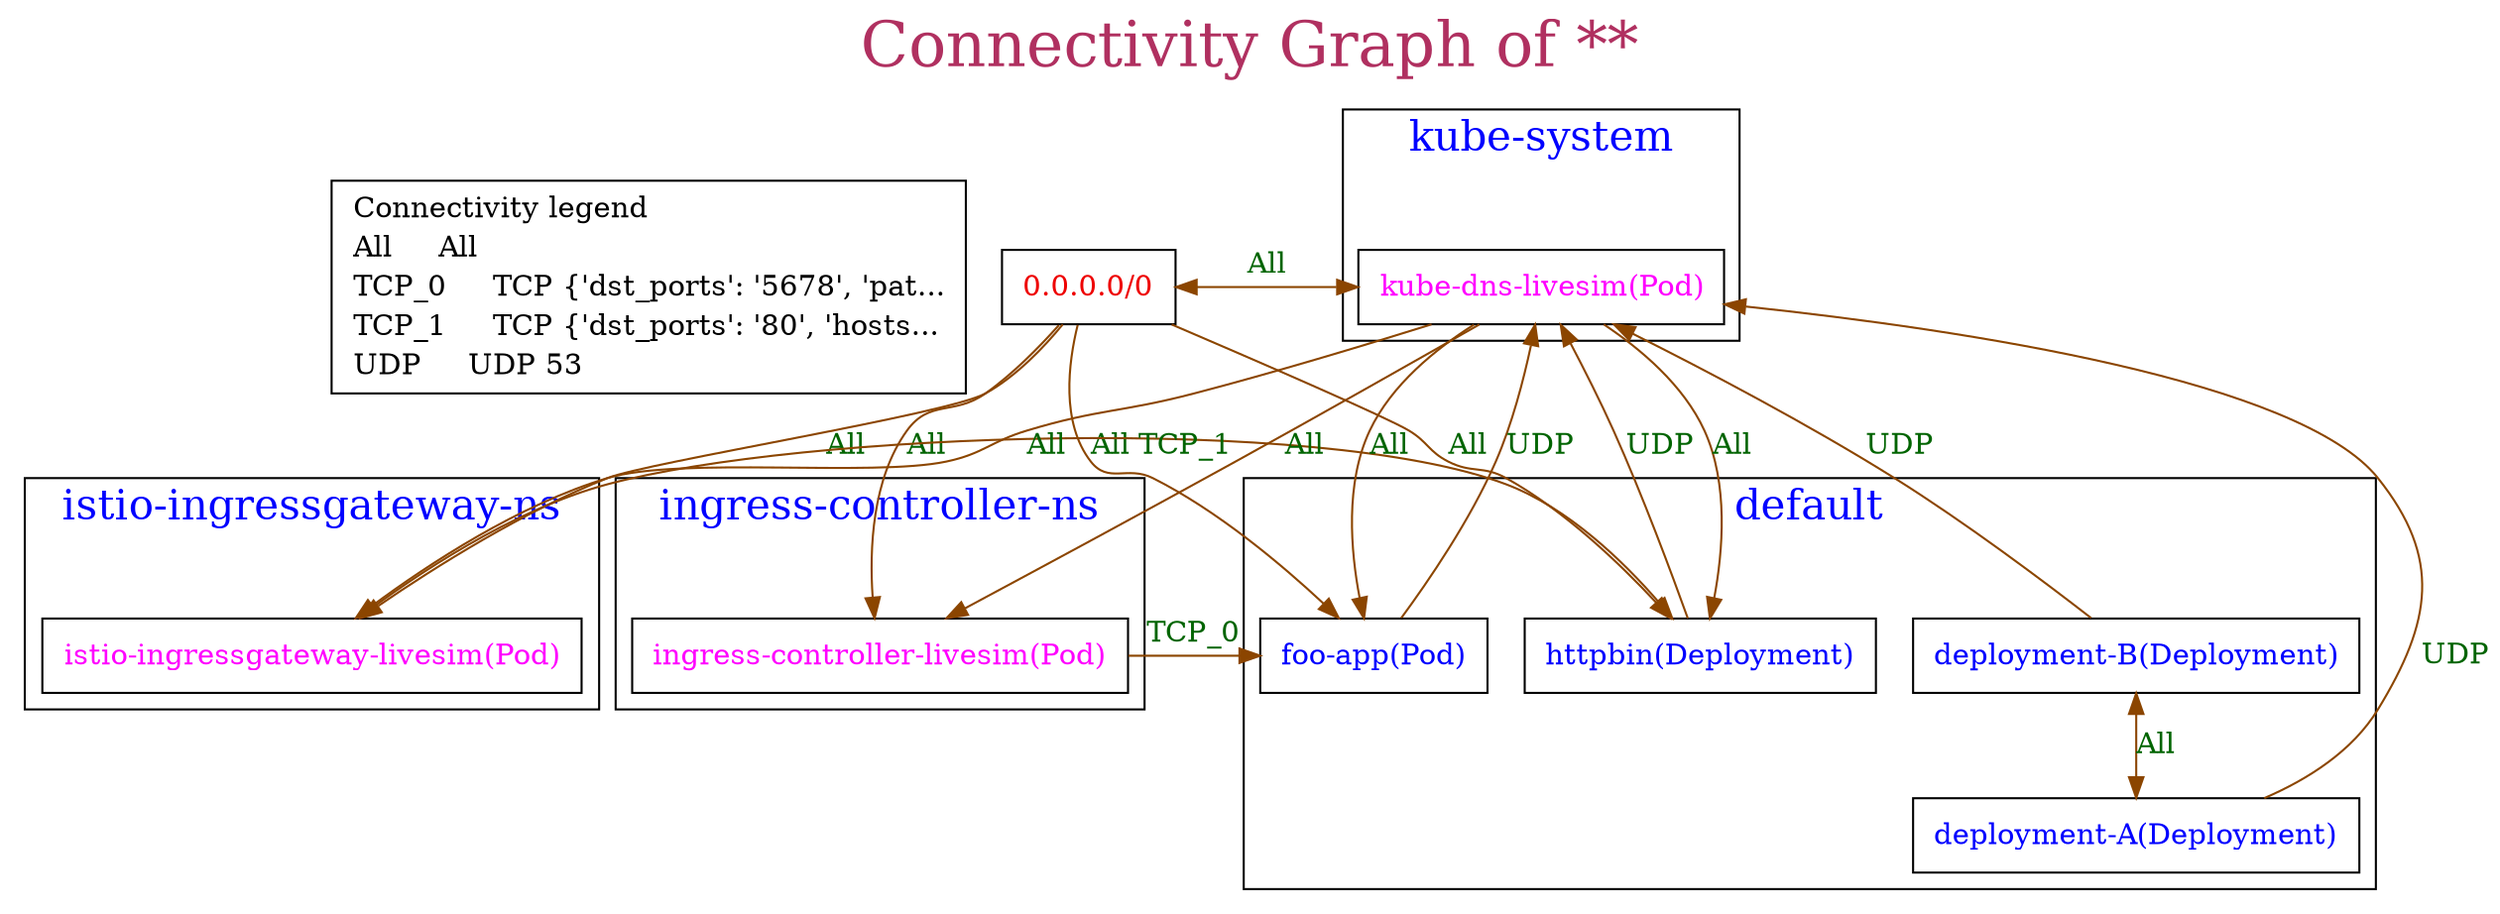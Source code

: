 // The Connectivity Graph of **
digraph {
	label="Connectivity Graph of **"	labelloc = "t"
	fontsize=30
	fontcolor=maroon
	dict_box [label=<<table border="0" cellspacing="0"><tr><td  align="text">Connectivity legend<br align="left" /></td></tr><tr><td align="text" tooltip="All" href="bogus">All     All<br align="left" /></td></tr><tr><td align="text" tooltip="TCP {'dst_ports': '5678', 'paths': '/foo(/*)?'}" href="bogus">TCP_0     TCP {'dst_ports': '5678', 'pat...<br align="left" /></td></tr><tr><td align="text" tooltip="TCP {'dst_ports': '80', 'hosts': 'httpbin.example.com', 'paths': '(/status(/*)?)|(/delay(/*)?)'}" href="bogus">TCP_1     TCP {'dst_ports': '80', 'hosts...<br align="left" /></td></tr><tr><td align="text" tooltip="UDP 53" href="bogus">UDP     UDP 53<br align="left" /></td></tr></table>> shape=box]
	"0.0.0.0/0" [label=<<table border="0" cellspacing="0"><tr><td>0.0.0.0/0</td></tr></table>> shape=box fontcolor=red2]
subgraph cluster_default_namespace{
	label="default"
	fontsize=20
	fontcolor=blue
	"default/deployment-A(Deployment)" [label=<<table border="0" cellspacing="0"><tr><td>deployment-A(Deployment)</td></tr></table>> shape=box fontcolor=blue]
	"default/deployment-B(Deployment)" [label=<<table border="0" cellspacing="0"><tr><td>deployment-B(Deployment)</td></tr></table>> shape=box fontcolor=blue]
	"default/foo-app(Pod)" [label=<<table border="0" cellspacing="0"><tr><td>foo-app(Pod)</td></tr></table>> shape=box fontcolor=blue]
	"default/httpbin(Deployment)" [label=<<table border="0" cellspacing="0"><tr><td>httpbin(Deployment)</td></tr></table>> shape=box fontcolor=blue]
}
subgraph cluster_ingress_controller_ns_namespace{
	label="ingress-controller-ns"
	fontsize=20
	fontcolor=blue
	"ingress-controller-ns/ingress-controller-livesim(Pod)" [label=<<table border="0" cellspacing="0"><tr><td>ingress-controller-livesim(Pod)</td></tr></table>> shape=box fontcolor=magenta]
}
subgraph cluster_istio_ingressgateway_ns_namespace{
	label="istio-ingressgateway-ns"
	fontsize=20
	fontcolor=blue
	"istio-ingressgateway-ns/istio-ingressgateway-livesim(Pod)" [label=<<table border="0" cellspacing="0"><tr><td>istio-ingressgateway-livesim(Pod)</td></tr></table>> shape=box fontcolor=magenta]
}
subgraph cluster_kube_system_namespace{
	label="kube-system"
	fontsize=20
	fontcolor=blue
	"kube-system/kube-dns-livesim(Pod)" [label=<<table border="0" cellspacing="0"><tr><td>kube-dns-livesim(Pod)</td></tr></table>> shape=box fontcolor=magenta]
}
	"0.0.0.0/0" -> "default/foo-app(Pod)"[label="All" color=darkorange4 fontcolor=darkgreen dir=both arrowhead=normal arrowtail=none]
	"0.0.0.0/0" -> "default/httpbin(Deployment)"[label="All" color=darkorange4 fontcolor=darkgreen dir=both arrowhead=normal arrowtail=none]
	"0.0.0.0/0" -> "ingress-controller-ns/ingress-controller-livesim(Pod)"[label="All" color=darkorange4 fontcolor=darkgreen dir=both arrowhead=normal arrowtail=none]
	"0.0.0.0/0" -> "istio-ingressgateway-ns/istio-ingressgateway-livesim(Pod)"[label="All" color=darkorange4 fontcolor=darkgreen dir=both arrowhead=normal arrowtail=none]
	"default/deployment-A(Deployment)" -> "kube-system/kube-dns-livesim(Pod)"[label="UDP" color=darkorange4 fontcolor=darkgreen dir=both arrowhead=normal arrowtail=none]
	"default/deployment-B(Deployment)" -> "default/deployment-A(Deployment)"[label="All" color=darkorange4 fontcolor=darkgreen dir=both arrowhead=normal arrowtail=normal]
	"default/deployment-B(Deployment)" -> "kube-system/kube-dns-livesim(Pod)"[label="UDP" color=darkorange4 fontcolor=darkgreen dir=both arrowhead=normal arrowtail=none]
	"default/foo-app(Pod)" -> "kube-system/kube-dns-livesim(Pod)"[label="UDP" color=darkorange4 fontcolor=darkgreen dir=both arrowhead=normal arrowtail=none]
	"default/httpbin(Deployment)" -> "kube-system/kube-dns-livesim(Pod)"[label="UDP" color=darkorange4 fontcolor=darkgreen dir=both arrowhead=normal arrowtail=none]
	"ingress-controller-ns/ingress-controller-livesim(Pod)" -> "default/foo-app(Pod)"[label="TCP_0" color=darkorange4 fontcolor=darkgreen dir=both arrowhead=normal arrowtail=none]
	"istio-ingressgateway-ns/istio-ingressgateway-livesim(Pod)" -> "default/httpbin(Deployment)"[label="TCP_1" color=darkorange4 fontcolor=darkgreen dir=both arrowhead=normal arrowtail=none]
	"kube-system/kube-dns-livesim(Pod)" -> "0.0.0.0/0"[label="All" color=darkorange4 fontcolor=darkgreen dir=both arrowhead=normal arrowtail=normal]
	"kube-system/kube-dns-livesim(Pod)" -> "default/foo-app(Pod)"[label="All" color=darkorange4 fontcolor=darkgreen dir=both arrowhead=normal arrowtail=none]
	"kube-system/kube-dns-livesim(Pod)" -> "default/httpbin(Deployment)"[label="All" color=darkorange4 fontcolor=darkgreen dir=both arrowhead=normal arrowtail=none]
	"kube-system/kube-dns-livesim(Pod)" -> "ingress-controller-ns/ingress-controller-livesim(Pod)"[label="All" color=darkorange4 fontcolor=darkgreen dir=both arrowhead=normal arrowtail=none]
	"kube-system/kube-dns-livesim(Pod)" -> "istio-ingressgateway-ns/istio-ingressgateway-livesim(Pod)"[label="All" color=darkorange4 fontcolor=darkgreen dir=both arrowhead=normal arrowtail=none]
}
